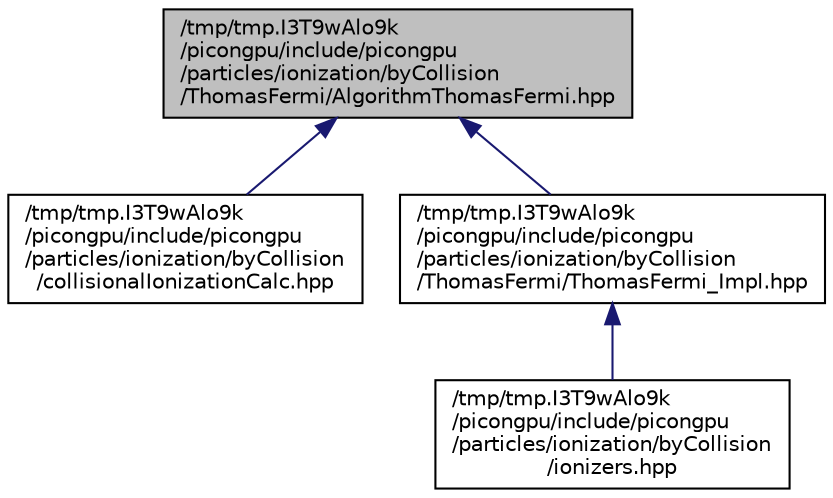 digraph "/tmp/tmp.I3T9wAlo9k/picongpu/include/picongpu/particles/ionization/byCollision/ThomasFermi/AlgorithmThomasFermi.hpp"
{
 // LATEX_PDF_SIZE
  edge [fontname="Helvetica",fontsize="10",labelfontname="Helvetica",labelfontsize="10"];
  node [fontname="Helvetica",fontsize="10",shape=record];
  Node1 [label="/tmp/tmp.I3T9wAlo9k\l/picongpu/include/picongpu\l/particles/ionization/byCollision\l/ThomasFermi/AlgorithmThomasFermi.hpp",height=0.2,width=0.4,color="black", fillcolor="grey75", style="filled", fontcolor="black",tooltip=" "];
  Node1 -> Node2 [dir="back",color="midnightblue",fontsize="10",style="solid",fontname="Helvetica"];
  Node2 [label="/tmp/tmp.I3T9wAlo9k\l/picongpu/include/picongpu\l/particles/ionization/byCollision\l/collisionalIonizationCalc.hpp",height=0.2,width=0.4,color="black", fillcolor="white", style="filled",URL="$collisional_ionization_calc_8hpp_source.html",tooltip=" "];
  Node1 -> Node3 [dir="back",color="midnightblue",fontsize="10",style="solid",fontname="Helvetica"];
  Node3 [label="/tmp/tmp.I3T9wAlo9k\l/picongpu/include/picongpu\l/particles/ionization/byCollision\l/ThomasFermi/ThomasFermi_Impl.hpp",height=0.2,width=0.4,color="black", fillcolor="white", style="filled",URL="$_thomas_fermi___impl_8hpp_source.html",tooltip=" "];
  Node3 -> Node4 [dir="back",color="midnightblue",fontsize="10",style="solid",fontname="Helvetica"];
  Node4 [label="/tmp/tmp.I3T9wAlo9k\l/picongpu/include/picongpu\l/particles/ionization/byCollision\l/ionizers.hpp",height=0.2,width=0.4,color="black", fillcolor="white", style="filled",URL="$by_collision_2ionizers_8hpp.html",tooltip=" "];
}
